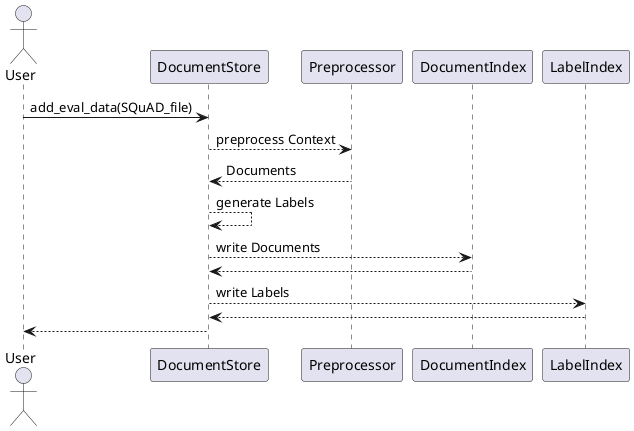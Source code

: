 @startuml
actor User
User -> DocumentStore: add_eval_data(SQuAD_file)
DocumentStore --> Preprocessor: preprocess Context
Preprocessor --> DocumentStore: Documents
DocumentStore --> DocumentStore: generate Labels
DocumentStore --> DocumentIndex: write Documents
DocumentIndex --> DocumentStore
DocumentStore --> LabelIndex: write Labels
LabelIndex --> DocumentStore
DocumentStore --> User
@enduml
